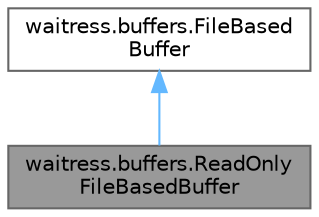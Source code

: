 digraph "waitress.buffers.ReadOnlyFileBasedBuffer"
{
 // LATEX_PDF_SIZE
  bgcolor="transparent";
  edge [fontname=Helvetica,fontsize=10,labelfontname=Helvetica,labelfontsize=10];
  node [fontname=Helvetica,fontsize=10,shape=box,height=0.2,width=0.4];
  Node1 [id="Node000001",label="waitress.buffers.ReadOnly\lFileBasedBuffer",height=0.2,width=0.4,color="gray40", fillcolor="grey60", style="filled", fontcolor="black",tooltip=" "];
  Node2 -> Node1 [id="edge1_Node000001_Node000002",dir="back",color="steelblue1",style="solid",tooltip=" "];
  Node2 [id="Node000002",label="waitress.buffers.FileBased\lBuffer",height=0.2,width=0.4,color="gray40", fillcolor="white", style="filled",URL="$classwaitress_1_1buffers_1_1_file_based_buffer.html",tooltip=" "];
}

